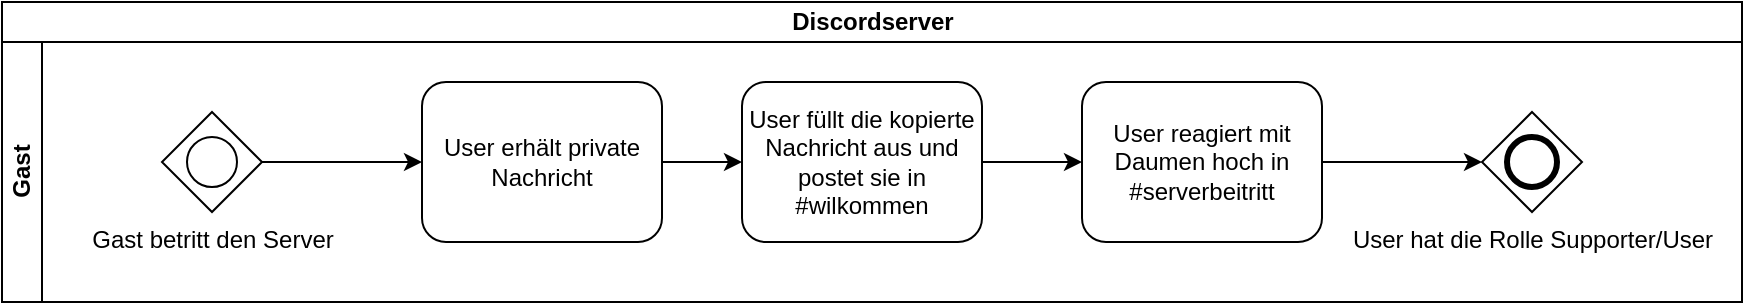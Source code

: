<mxfile version="13.3.1" type="device"><diagram id="zdpnC29KkOXosSwSc5KM" name="Page-1"><mxGraphModel dx="839" dy="822" grid="1" gridSize="10" guides="1" tooltips="1" connect="1" arrows="1" fold="1" page="1" pageScale="1" pageWidth="583" pageHeight="827" math="0" shadow="0"><root><mxCell id="0"/><mxCell id="1" parent="0"/><mxCell id="33R4sZKXQExfxT98NQ-n-1" value="Discordserver" style="swimlane;html=1;childLayout=stackLayout;resizeParent=1;resizeParentMax=0;horizontal=1;startSize=20;horizontalStack=0;" vertex="1" parent="1"><mxGeometry x="930" y="230" width="870" height="150" as="geometry"/></mxCell><mxCell id="33R4sZKXQExfxT98NQ-n-2" value="Gast" style="swimlane;html=1;startSize=20;horizontal=0;" vertex="1" parent="33R4sZKXQExfxT98NQ-n-1"><mxGeometry y="20" width="870" height="130" as="geometry"/></mxCell><mxCell id="mElfl7NAlLOi1pGBJnzA-4" value="" style="edgeStyle=orthogonalEdgeStyle;rounded=0;orthogonalLoop=1;jettySize=auto;html=1;entryX=0;entryY=0.5;entryDx=0;entryDy=0;" parent="33R4sZKXQExfxT98NQ-n-2" source="mElfl7NAlLOi1pGBJnzA-2" target="mElfl7NAlLOi1pGBJnzA-5" edge="1"><mxGeometry relative="1" as="geometry"><mxPoint x="210" y="60" as="targetPoint"/></mxGeometry></mxCell><mxCell id="mElfl7NAlLOi1pGBJnzA-8" style="edgeStyle=orthogonalEdgeStyle;rounded=0;orthogonalLoop=1;jettySize=auto;html=1;entryX=0;entryY=0.5;entryDx=0;entryDy=0;" parent="33R4sZKXQExfxT98NQ-n-2" source="mElfl7NAlLOi1pGBJnzA-5" target="mElfl7NAlLOi1pGBJnzA-6" edge="1"><mxGeometry relative="1" as="geometry"/></mxCell><mxCell id="mElfl7NAlLOi1pGBJnzA-9" style="edgeStyle=orthogonalEdgeStyle;rounded=0;orthogonalLoop=1;jettySize=auto;html=1;entryX=0;entryY=0.5;entryDx=0;entryDy=0;" parent="33R4sZKXQExfxT98NQ-n-2" source="mElfl7NAlLOi1pGBJnzA-6" target="mElfl7NAlLOi1pGBJnzA-7" edge="1"><mxGeometry relative="1" as="geometry"/></mxCell><mxCell id="mElfl7NAlLOi1pGBJnzA-11" style="edgeStyle=orthogonalEdgeStyle;rounded=0;orthogonalLoop=1;jettySize=auto;html=1;entryX=0;entryY=0.5;entryDx=0;entryDy=0;" parent="33R4sZKXQExfxT98NQ-n-2" source="mElfl7NAlLOi1pGBJnzA-7" target="mElfl7NAlLOi1pGBJnzA-10" edge="1"><mxGeometry relative="1" as="geometry"/></mxCell><mxCell id="mElfl7NAlLOi1pGBJnzA-10" value="User hat die Rolle Supporter/User" style="shape=mxgraph.bpmn.shape;html=1;verticalLabelPosition=bottom;labelBackgroundColor=#ffffff;verticalAlign=top;align=center;perimeter=rhombusPerimeter;background=gateway;outlineConnect=0;outline=end;symbol=general;" parent="33R4sZKXQExfxT98NQ-n-2" vertex="1"><mxGeometry x="740" y="35" width="50" height="50" as="geometry"/></mxCell><mxCell id="mElfl7NAlLOi1pGBJnzA-7" value="User reagiert mit Daumen hoch in #serverbeitritt" style="shape=ext;rounded=1;html=1;whiteSpace=wrap;" parent="33R4sZKXQExfxT98NQ-n-2" vertex="1"><mxGeometry x="540" y="20" width="120" height="80" as="geometry"/></mxCell><mxCell id="mElfl7NAlLOi1pGBJnzA-6" value="User füllt die kopierte Nachricht aus und postet sie in #wilkommen" style="shape=ext;rounded=1;html=1;whiteSpace=wrap;" parent="33R4sZKXQExfxT98NQ-n-2" vertex="1"><mxGeometry x="370" y="20" width="120" height="80" as="geometry"/></mxCell><mxCell id="mElfl7NAlLOi1pGBJnzA-5" value="User erhält private Nachricht" style="shape=ext;rounded=1;html=1;whiteSpace=wrap;" parent="33R4sZKXQExfxT98NQ-n-2" vertex="1"><mxGeometry x="210" y="20" width="120" height="80" as="geometry"/></mxCell><mxCell id="mElfl7NAlLOi1pGBJnzA-2" value="Gast betritt den Server" style="shape=mxgraph.bpmn.shape;html=1;verticalLabelPosition=bottom;labelBackgroundColor=#ffffff;verticalAlign=top;align=center;perimeter=rhombusPerimeter;background=gateway;outlineConnect=0;outline=standard;symbol=general;" parent="33R4sZKXQExfxT98NQ-n-2" vertex="1"><mxGeometry x="80" y="35" width="50" height="50" as="geometry"/></mxCell></root></mxGraphModel></diagram></mxfile>